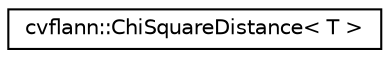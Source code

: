 digraph "Graphical Class Hierarchy"
{
 // LATEX_PDF_SIZE
  edge [fontname="Helvetica",fontsize="10",labelfontname="Helvetica",labelfontsize="10"];
  node [fontname="Helvetica",fontsize="10",shape=record];
  rankdir="LR";
  Node0 [label="cvflann::ChiSquareDistance\< T \>",height=0.2,width=0.4,color="black", fillcolor="white", style="filled",URL="$structcvflann_1_1_chi_square_distance.html",tooltip=" "];
}
